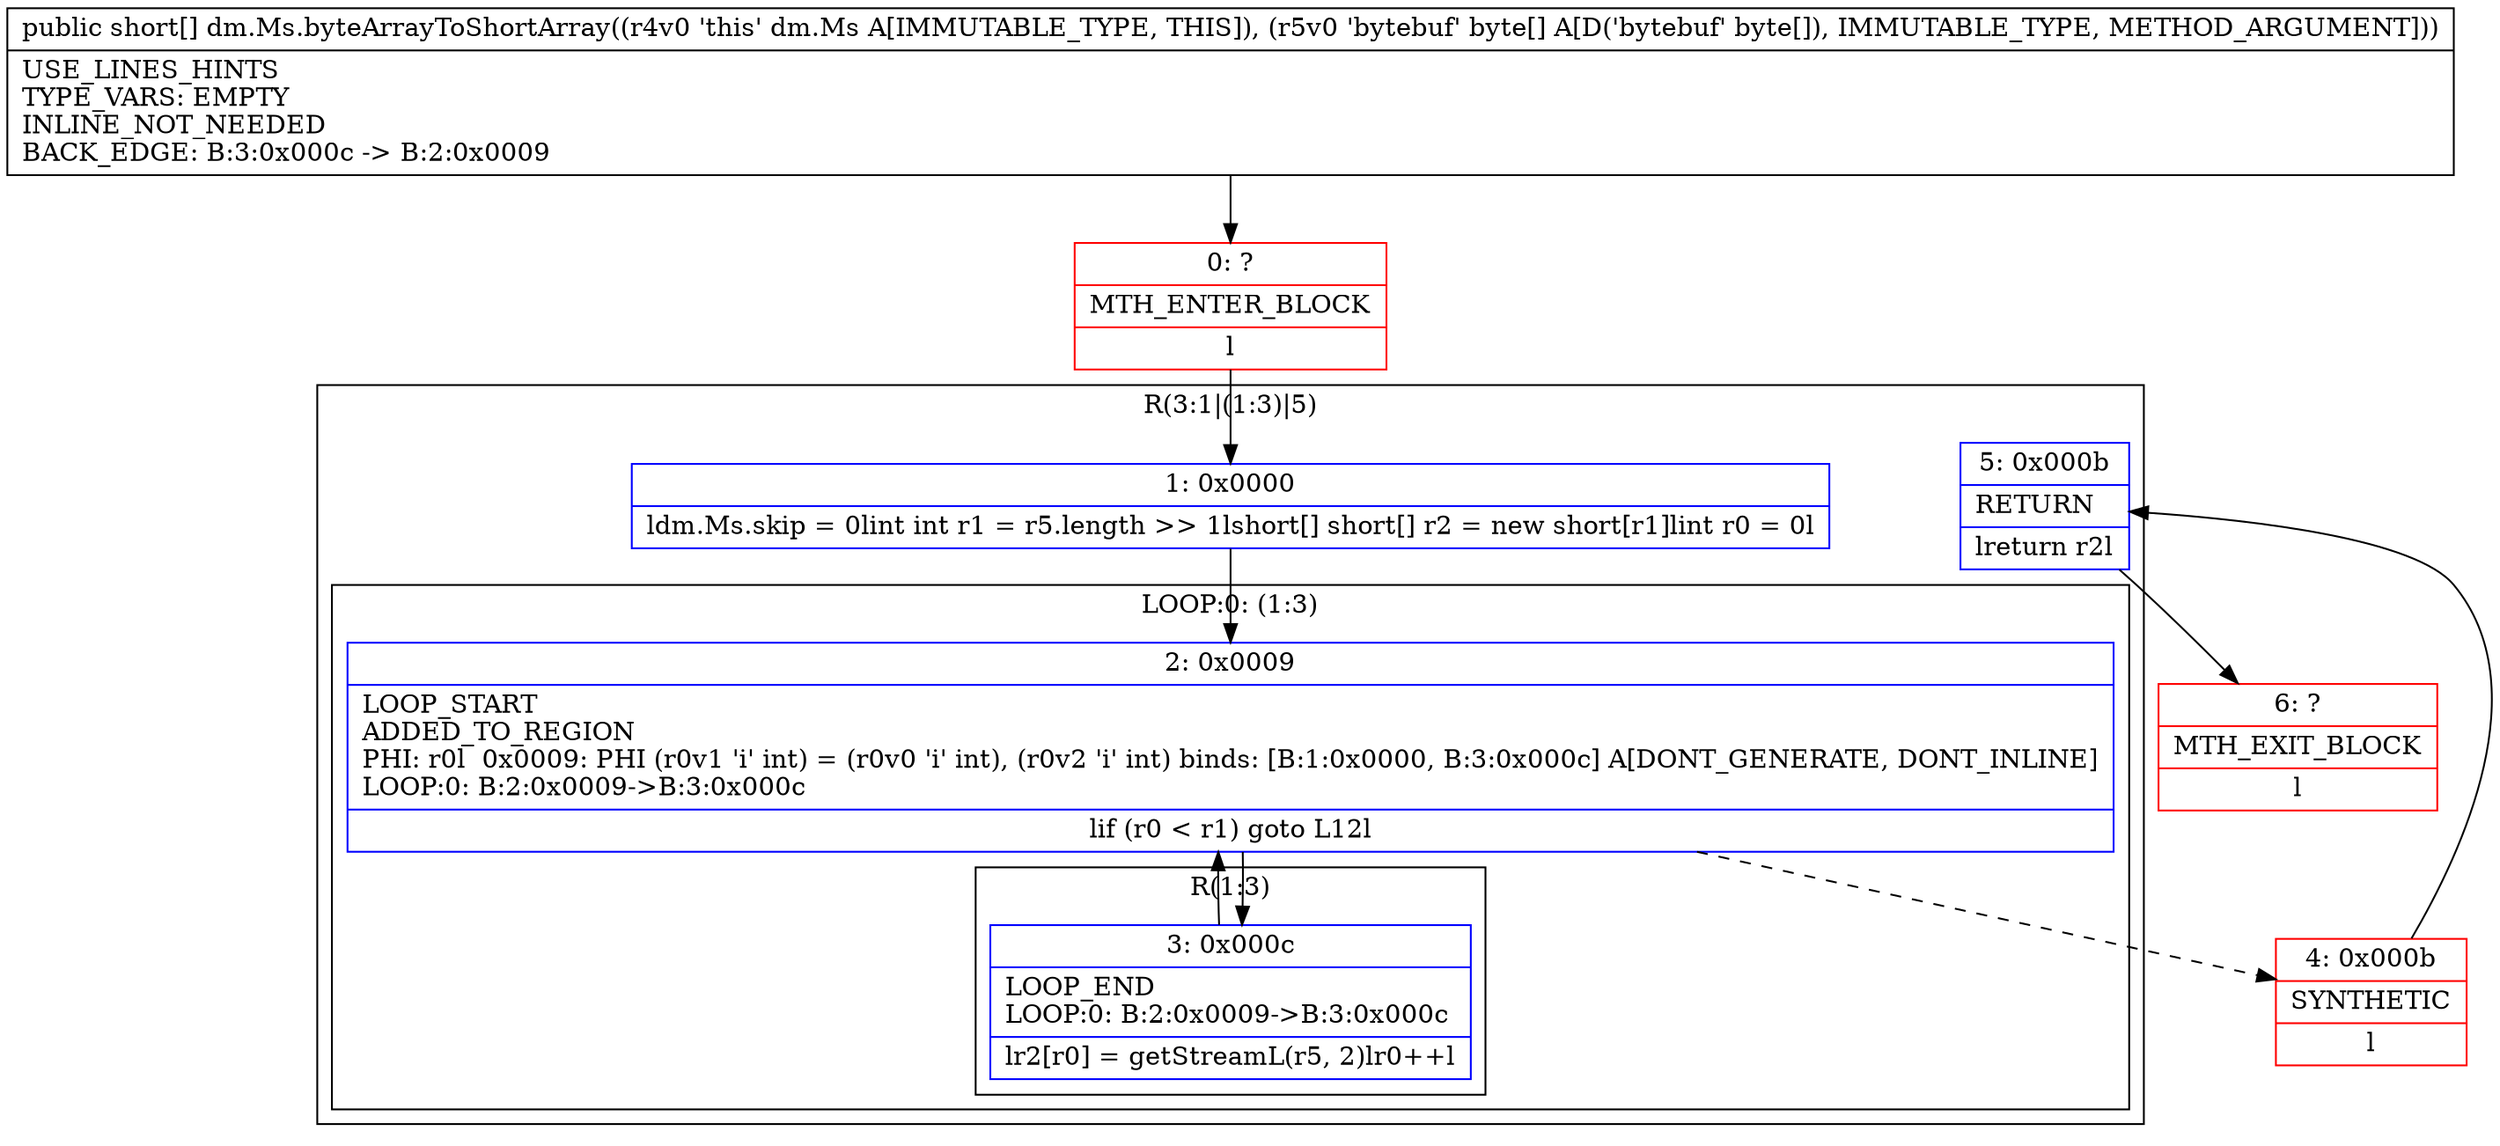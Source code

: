 digraph "CFG fordm.Ms.byteArrayToShortArray([B)[S" {
subgraph cluster_Region_928681644 {
label = "R(3:1|(1:3)|5)";
node [shape=record,color=blue];
Node_1 [shape=record,label="{1\:\ 0x0000|ldm.Ms.skip = 0lint int r1 = r5.length \>\> 1lshort[] short[] r2 = new short[r1]lint r0 = 0l}"];
subgraph cluster_LoopRegion_1684911859 {
label = "LOOP:0: (1:3)";
node [shape=record,color=blue];
Node_2 [shape=record,label="{2\:\ 0x0009|LOOP_START\lADDED_TO_REGION\lPHI: r0l  0x0009: PHI (r0v1 'i' int) = (r0v0 'i' int), (r0v2 'i' int) binds: [B:1:0x0000, B:3:0x000c] A[DONT_GENERATE, DONT_INLINE]\lLOOP:0: B:2:0x0009\-\>B:3:0x000c\l|lif (r0 \< r1) goto L12l}"];
subgraph cluster_Region_1218802045 {
label = "R(1:3)";
node [shape=record,color=blue];
Node_3 [shape=record,label="{3\:\ 0x000c|LOOP_END\lLOOP:0: B:2:0x0009\-\>B:3:0x000c\l|lr2[r0] = getStreamL(r5, 2)lr0++l}"];
}
}
Node_5 [shape=record,label="{5\:\ 0x000b|RETURN\l|lreturn r2l}"];
}
Node_0 [shape=record,color=red,label="{0\:\ ?|MTH_ENTER_BLOCK\l|l}"];
Node_4 [shape=record,color=red,label="{4\:\ 0x000b|SYNTHETIC\l|l}"];
Node_6 [shape=record,color=red,label="{6\:\ ?|MTH_EXIT_BLOCK\l|l}"];
MethodNode[shape=record,label="{public short[] dm.Ms.byteArrayToShortArray((r4v0 'this' dm.Ms A[IMMUTABLE_TYPE, THIS]), (r5v0 'bytebuf' byte[] A[D('bytebuf' byte[]), IMMUTABLE_TYPE, METHOD_ARGUMENT]))  | USE_LINES_HINTS\lTYPE_VARS: EMPTY\lINLINE_NOT_NEEDED\lBACK_EDGE: B:3:0x000c \-\> B:2:0x0009\l}"];
MethodNode -> Node_0;
Node_1 -> Node_2;
Node_2 -> Node_3;
Node_2 -> Node_4[style=dashed];
Node_3 -> Node_2;
Node_5 -> Node_6;
Node_0 -> Node_1;
Node_4 -> Node_5;
}

